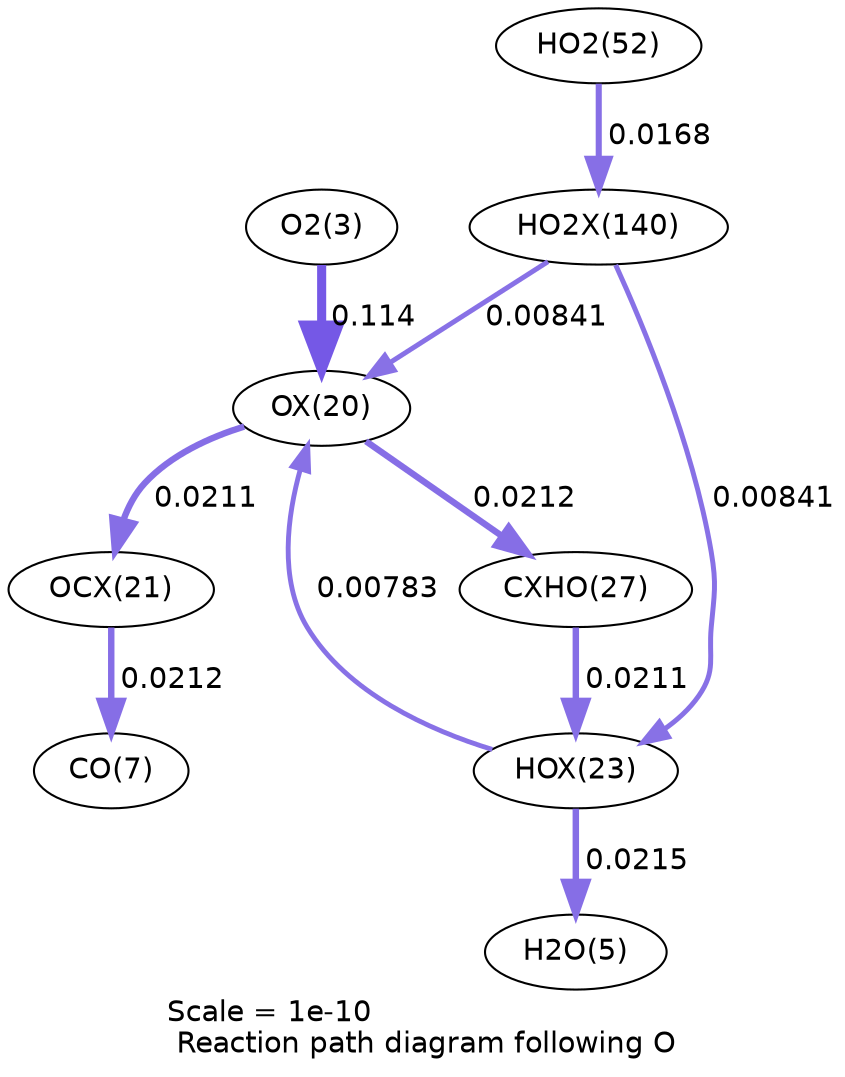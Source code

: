 digraph reaction_paths {
center=1;
s5 -> s26[fontname="Helvetica", penwidth=4.36, arrowsize=2.18, color="0.7, 0.614, 0.9"
, label=" 0.114"];
s26 -> s31[fontname="Helvetica", penwidth=3.09, arrowsize=1.54, color="0.7, 0.521, 0.9"
, label=" 0.0212"];
s26 -> s27[fontname="Helvetica", penwidth=3.09, arrowsize=1.54, color="0.7, 0.521, 0.9"
, label=" 0.0211"];
s29 -> s26[fontname="Helvetica", penwidth=2.34, arrowsize=1.17, color="0.7, 0.508, 0.9"
, label=" 0.00783"];
s40 -> s26[fontname="Helvetica", penwidth=2.39, arrowsize=1.2, color="0.7, 0.508, 0.9"
, label=" 0.00841"];
s31 -> s29[fontname="Helvetica", penwidth=3.09, arrowsize=1.54, color="0.7, 0.521, 0.9"
, label=" 0.0211"];
s27 -> s9[fontname="Helvetica", penwidth=3.09, arrowsize=1.54, color="0.7, 0.521, 0.9"
, label=" 0.0212"];
s29 -> s7[fontname="Helvetica", penwidth=3.1, arrowsize=1.55, color="0.7, 0.522, 0.9"
, label=" 0.0215"];
s40 -> s29[fontname="Helvetica", penwidth=2.39, arrowsize=1.2, color="0.7, 0.508, 0.9"
, label=" 0.00841"];
s21 -> s40[fontname="Helvetica", penwidth=2.92, arrowsize=1.46, color="0.7, 0.517, 0.9"
, label=" 0.0168"];
s5 [ fontname="Helvetica", label="O2(3)"];
s7 [ fontname="Helvetica", label="H2O(5)"];
s9 [ fontname="Helvetica", label="CO(7)"];
s21 [ fontname="Helvetica", label="HO2(52)"];
s26 [ fontname="Helvetica", label="OX(20)"];
s27 [ fontname="Helvetica", label="OCX(21)"];
s29 [ fontname="Helvetica", label="HOX(23)"];
s31 [ fontname="Helvetica", label="CXHO(27)"];
s40 [ fontname="Helvetica", label="HO2X(140)"];
 label = "Scale = 1e-10\l Reaction path diagram following O";
 fontname = "Helvetica";
}
